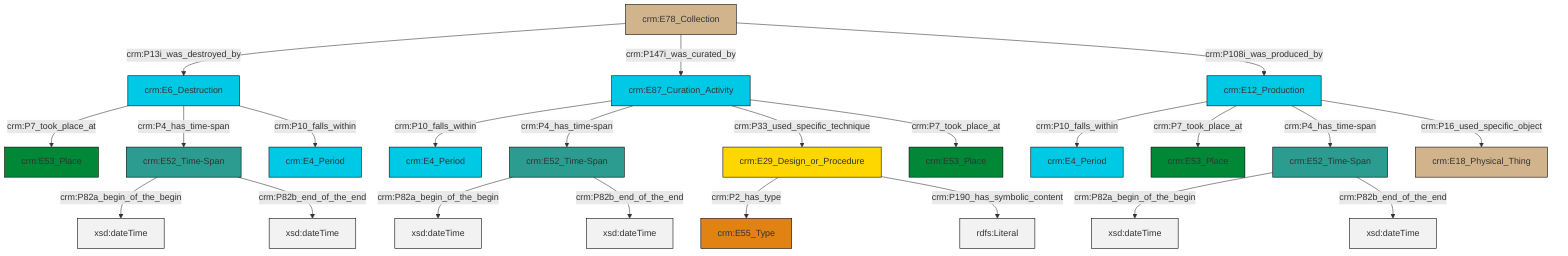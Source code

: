 graph TD
classDef Literal fill:#f2f2f2,stroke:#000000;
classDef CRM_Entity fill:#FFFFFF,stroke:#000000;
classDef Temporal_Entity fill:#00C9E6, stroke:#000000;
classDef Type fill:#E18312, stroke:#000000;
classDef Time-Span fill:#2C9C91, stroke:#000000;
classDef Appellation fill:#FFEB7F, stroke:#000000;
classDef Place fill:#008836, stroke:#000000;
classDef Persistent_Item fill:#B266B2, stroke:#000000;
classDef Conceptual_Object fill:#FFD700, stroke:#000000;
classDef Physical_Thing fill:#D2B48C, stroke:#000000;
classDef Actor fill:#f58aad, stroke:#000000;
classDef PC_Classes fill:#4ce600, stroke:#000000;
classDef Multi fill:#cccccc,stroke:#000000;

0["crm:E78_Collection"]:::Physical_Thing -->|crm:P13i_was_destroyed_by| 1["crm:E6_Destruction"]:::Temporal_Entity
4["crm:E87_Curation_Activity"]:::Temporal_Entity -->|crm:P10_falls_within| 5["crm:E4_Period"]:::Temporal_Entity
8["crm:E52_Time-Span"]:::Time-Span -->|crm:P82a_begin_of_the_begin| 9[xsd:dateTime]:::Literal
10["crm:E12_Production"]:::Temporal_Entity -->|crm:P10_falls_within| 11["crm:E4_Period"]:::Temporal_Entity
8["crm:E52_Time-Span"]:::Time-Span -->|crm:P82b_end_of_the_end| 12[xsd:dateTime]:::Literal
10["crm:E12_Production"]:::Temporal_Entity -->|crm:P7_took_place_at| 13["crm:E53_Place"]:::Place
4["crm:E87_Curation_Activity"]:::Temporal_Entity -->|crm:P4_has_time-span| 8["crm:E52_Time-Span"]:::Time-Span
4["crm:E87_Curation_Activity"]:::Temporal_Entity -->|crm:P33_used_specific_technique| 18["crm:E29_Design_or_Procedure"]:::Conceptual_Object
21["crm:E52_Time-Span"]:::Time-Span -->|crm:P82a_begin_of_the_begin| 22[xsd:dateTime]:::Literal
21["crm:E52_Time-Span"]:::Time-Span -->|crm:P82b_end_of_the_end| 23[xsd:dateTime]:::Literal
18["crm:E29_Design_or_Procedure"]:::Conceptual_Object -->|crm:P2_has_type| 14["crm:E55_Type"]:::Type
1["crm:E6_Destruction"]:::Temporal_Entity -->|crm:P7_took_place_at| 2["crm:E53_Place"]:::Place
1["crm:E6_Destruction"]:::Temporal_Entity -->|crm:P4_has_time-span| 26["crm:E52_Time-Span"]:::Time-Span
1["crm:E6_Destruction"]:::Temporal_Entity -->|crm:P10_falls_within| 16["crm:E4_Period"]:::Temporal_Entity
10["crm:E12_Production"]:::Temporal_Entity -->|crm:P4_has_time-span| 21["crm:E52_Time-Span"]:::Time-Span
4["crm:E87_Curation_Activity"]:::Temporal_Entity -->|crm:P7_took_place_at| 24["crm:E53_Place"]:::Place
10["crm:E12_Production"]:::Temporal_Entity -->|crm:P16_used_specific_object| 6["crm:E18_Physical_Thing"]:::Physical_Thing
18["crm:E29_Design_or_Procedure"]:::Conceptual_Object -->|crm:P190_has_symbolic_content| 30[rdfs:Literal]:::Literal
26["crm:E52_Time-Span"]:::Time-Span -->|crm:P82a_begin_of_the_begin| 35[xsd:dateTime]:::Literal
0["crm:E78_Collection"]:::Physical_Thing -->|crm:P147i_was_curated_by| 4["crm:E87_Curation_Activity"]:::Temporal_Entity
26["crm:E52_Time-Span"]:::Time-Span -->|crm:P82b_end_of_the_end| 36[xsd:dateTime]:::Literal
0["crm:E78_Collection"]:::Physical_Thing -->|crm:P108i_was_produced_by| 10["crm:E12_Production"]:::Temporal_Entity